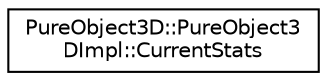 digraph "Graphical Class Hierarchy"
{
 // LATEX_PDF_SIZE
  edge [fontname="Helvetica",fontsize="10",labelfontname="Helvetica",labelfontsize="10"];
  node [fontname="Helvetica",fontsize="10",shape=record];
  rankdir="LR";
  Node0 [label="PureObject3D::PureObject3\lDImpl::CurrentStats",height=0.2,width=0.4,color="black", fillcolor="white", style="filled",URL="$struct_pure_object3_d_1_1_pure_object3_d_impl_1_1_current_stats.html",tooltip=" "];
}
